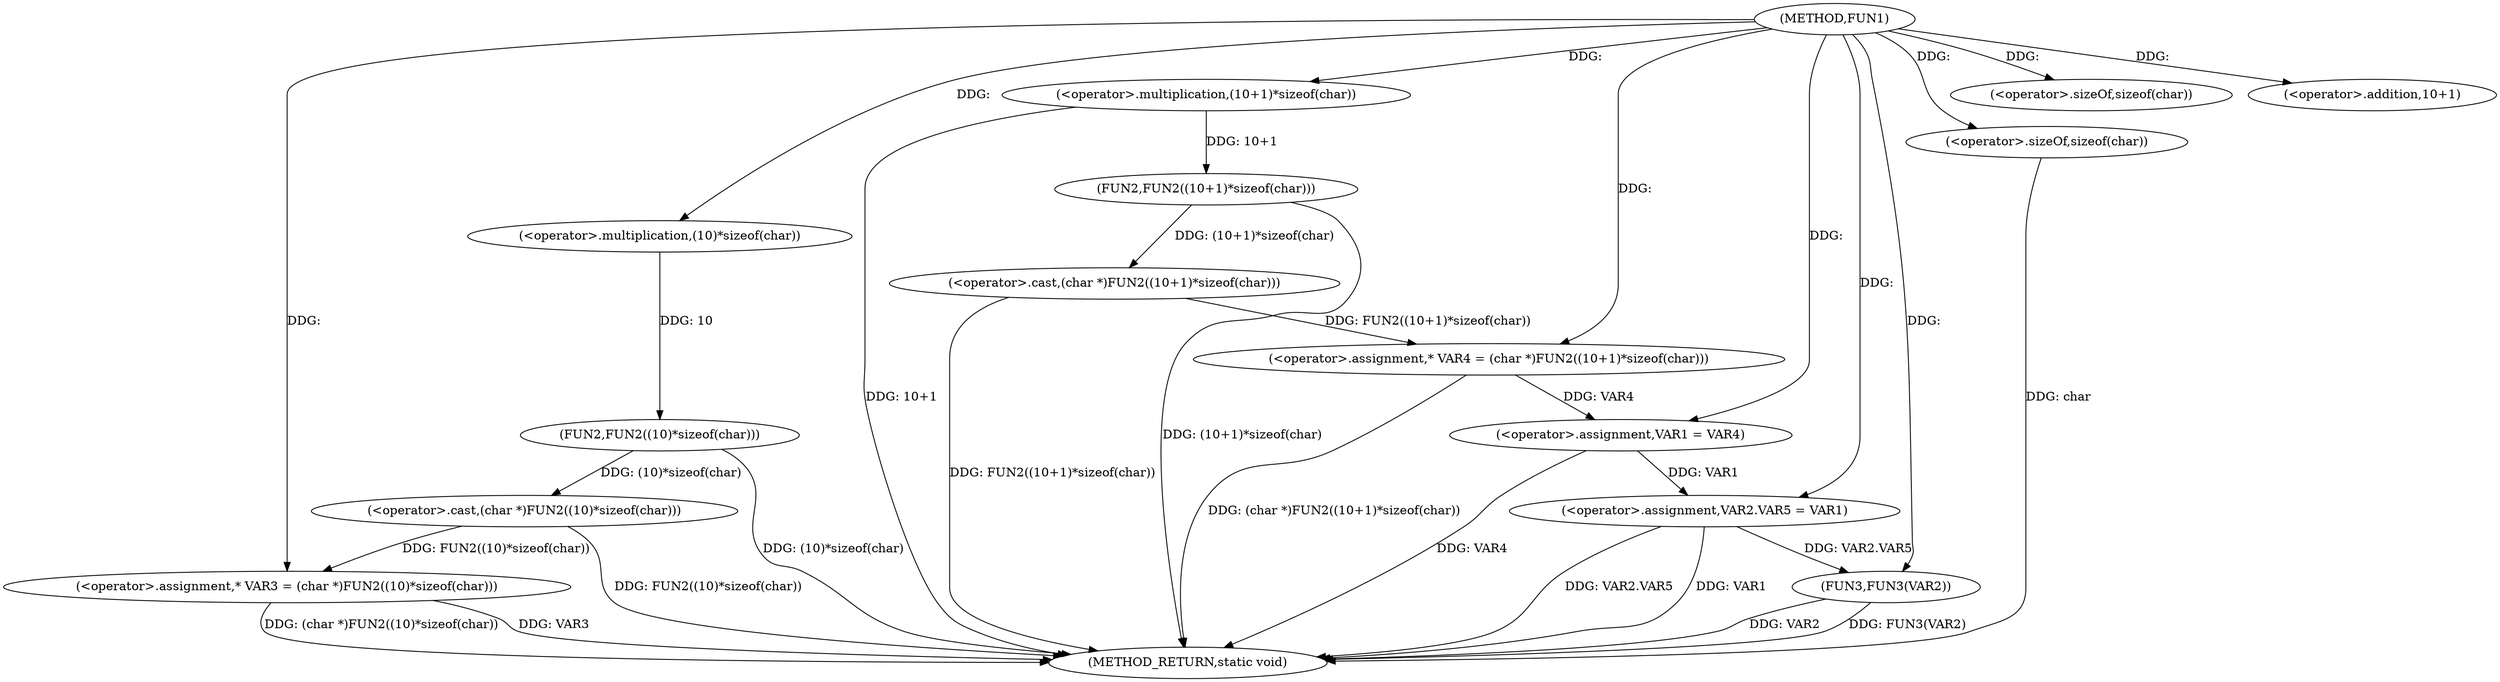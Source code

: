 digraph FUN1 {  
"1000100" [label = "(METHOD,FUN1)" ]
"1000136" [label = "(METHOD_RETURN,static void)" ]
"1000105" [label = "(<operator>.assignment,* VAR3 = (char *)FUN2((10)*sizeof(char)))" ]
"1000107" [label = "(<operator>.cast,(char *)FUN2((10)*sizeof(char)))" ]
"1000109" [label = "(FUN2,FUN2((10)*sizeof(char)))" ]
"1000110" [label = "(<operator>.multiplication,(10)*sizeof(char))" ]
"1000112" [label = "(<operator>.sizeOf,sizeof(char))" ]
"1000115" [label = "(<operator>.assignment,* VAR4 = (char *)FUN2((10+1)*sizeof(char)))" ]
"1000117" [label = "(<operator>.cast,(char *)FUN2((10+1)*sizeof(char)))" ]
"1000119" [label = "(FUN2,FUN2((10+1)*sizeof(char)))" ]
"1000120" [label = "(<operator>.multiplication,(10+1)*sizeof(char))" ]
"1000121" [label = "(<operator>.addition,10+1)" ]
"1000124" [label = "(<operator>.sizeOf,sizeof(char))" ]
"1000126" [label = "(<operator>.assignment,VAR1 = VAR4)" ]
"1000129" [label = "(<operator>.assignment,VAR2.VAR5 = VAR1)" ]
"1000134" [label = "(FUN3,FUN3(VAR2))" ]
  "1000115" -> "1000136"  [ label = "DDG: (char *)FUN2((10+1)*sizeof(char))"] 
  "1000124" -> "1000136"  [ label = "DDG: char"] 
  "1000105" -> "1000136"  [ label = "DDG: (char *)FUN2((10)*sizeof(char))"] 
  "1000129" -> "1000136"  [ label = "DDG: VAR1"] 
  "1000126" -> "1000136"  [ label = "DDG: VAR4"] 
  "1000117" -> "1000136"  [ label = "DDG: FUN2((10+1)*sizeof(char))"] 
  "1000129" -> "1000136"  [ label = "DDG: VAR2.VAR5"] 
  "1000134" -> "1000136"  [ label = "DDG: FUN3(VAR2)"] 
  "1000120" -> "1000136"  [ label = "DDG: 10+1"] 
  "1000134" -> "1000136"  [ label = "DDG: VAR2"] 
  "1000109" -> "1000136"  [ label = "DDG: (10)*sizeof(char)"] 
  "1000119" -> "1000136"  [ label = "DDG: (10+1)*sizeof(char)"] 
  "1000105" -> "1000136"  [ label = "DDG: VAR3"] 
  "1000107" -> "1000136"  [ label = "DDG: FUN2((10)*sizeof(char))"] 
  "1000107" -> "1000105"  [ label = "DDG: FUN2((10)*sizeof(char))"] 
  "1000100" -> "1000105"  [ label = "DDG: "] 
  "1000109" -> "1000107"  [ label = "DDG: (10)*sizeof(char)"] 
  "1000110" -> "1000109"  [ label = "DDG: 10"] 
  "1000100" -> "1000110"  [ label = "DDG: "] 
  "1000100" -> "1000112"  [ label = "DDG: "] 
  "1000117" -> "1000115"  [ label = "DDG: FUN2((10+1)*sizeof(char))"] 
  "1000100" -> "1000115"  [ label = "DDG: "] 
  "1000119" -> "1000117"  [ label = "DDG: (10+1)*sizeof(char)"] 
  "1000120" -> "1000119"  [ label = "DDG: 10+1"] 
  "1000100" -> "1000120"  [ label = "DDG: "] 
  "1000100" -> "1000121"  [ label = "DDG: "] 
  "1000100" -> "1000124"  [ label = "DDG: "] 
  "1000115" -> "1000126"  [ label = "DDG: VAR4"] 
  "1000100" -> "1000126"  [ label = "DDG: "] 
  "1000126" -> "1000129"  [ label = "DDG: VAR1"] 
  "1000100" -> "1000129"  [ label = "DDG: "] 
  "1000129" -> "1000134"  [ label = "DDG: VAR2.VAR5"] 
  "1000100" -> "1000134"  [ label = "DDG: "] 
}

